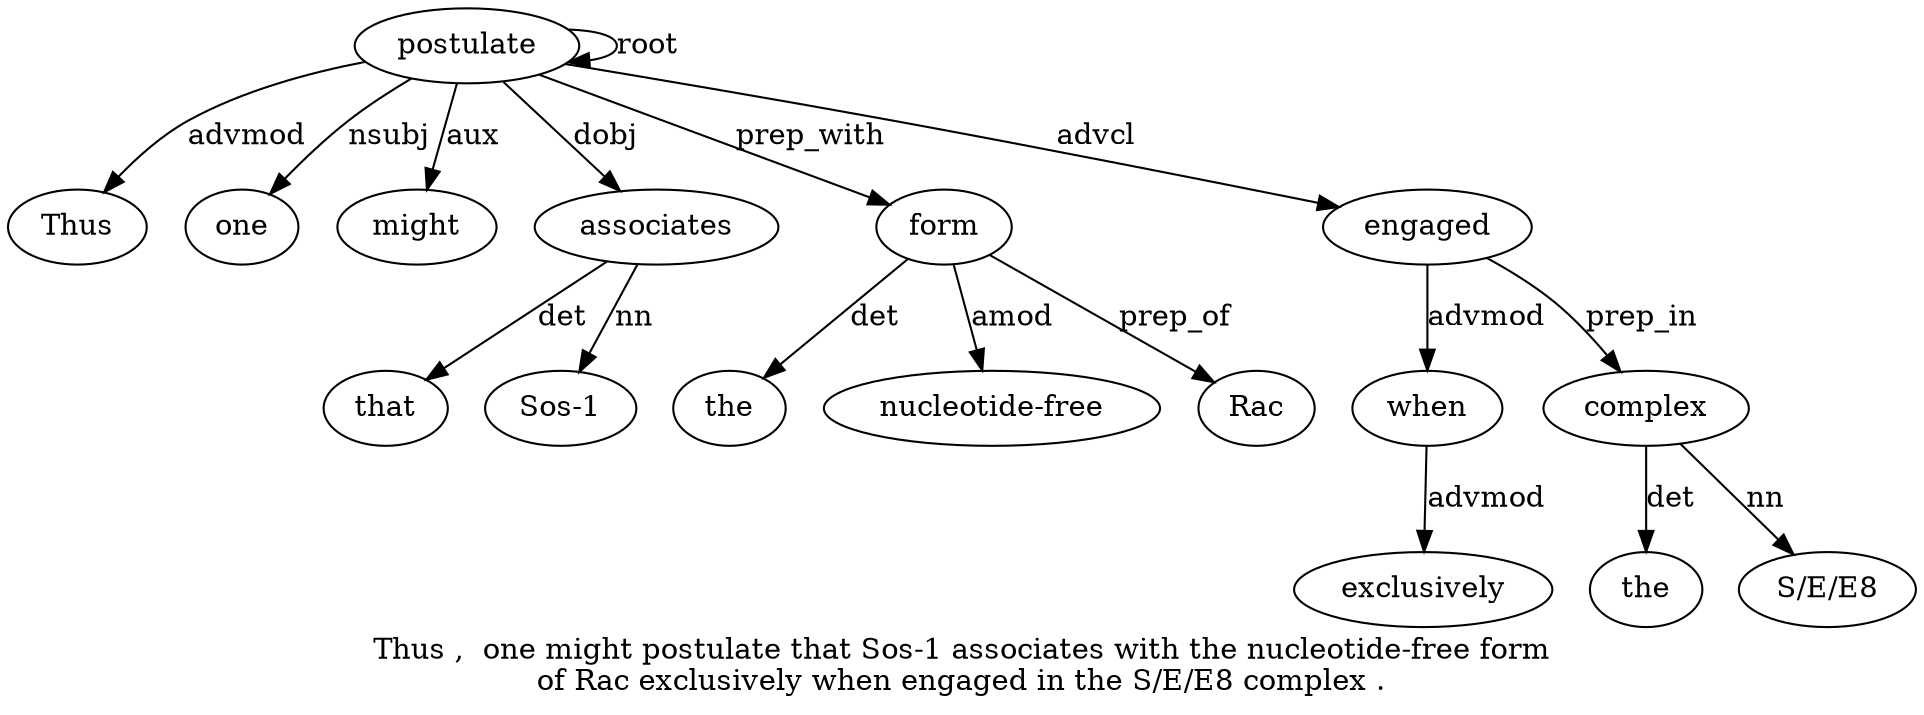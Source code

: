 digraph "Thus ,  one might postulate that Sos-1 associates with the nucleotide-free form of Rac exclusively when engaged in the S/E/E8 complex ." {
label="Thus ,  one might postulate that Sos-1 associates with the nucleotide-free form
of Rac exclusively when engaged in the S/E/E8 complex .";
postulate5 [style=filled, fillcolor=white, label=postulate];
Thus1 [style=filled, fillcolor=white, label=Thus];
postulate5 -> Thus1  [label=advmod];
one3 [style=filled, fillcolor=white, label=one];
postulate5 -> one3  [label=nsubj];
might4 [style=filled, fillcolor=white, label=might];
postulate5 -> might4  [label=aux];
postulate5 -> postulate5  [label=root];
associates8 [style=filled, fillcolor=white, label=associates];
that6 [style=filled, fillcolor=white, label=that];
associates8 -> that6  [label=det];
"Sos-17" [style=filled, fillcolor=white, label="Sos-1"];
associates8 -> "Sos-17"  [label=nn];
postulate5 -> associates8  [label=dobj];
form12 [style=filled, fillcolor=white, label=form];
the10 [style=filled, fillcolor=white, label=the];
form12 -> the10  [label=det];
"nucleotide-free11" [style=filled, fillcolor=white, label="nucleotide-free"];
form12 -> "nucleotide-free11"  [label=amod];
postulate5 -> form12  [label=prep_with];
Rac14 [style=filled, fillcolor=white, label=Rac];
form12 -> Rac14  [label=prep_of];
when16 [style=filled, fillcolor=white, label=when];
exclusively15 [style=filled, fillcolor=white, label=exclusively];
when16 -> exclusively15  [label=advmod];
engaged17 [style=filled, fillcolor=white, label=engaged];
engaged17 -> when16  [label=advmod];
postulate5 -> engaged17  [label=advcl];
complex21 [style=filled, fillcolor=white, label=complex];
the19 [style=filled, fillcolor=white, label=the];
complex21 -> the19  [label=det];
"S/E/E820" [style=filled, fillcolor=white, label="S/E/E8"];
complex21 -> "S/E/E820"  [label=nn];
engaged17 -> complex21  [label=prep_in];
}
